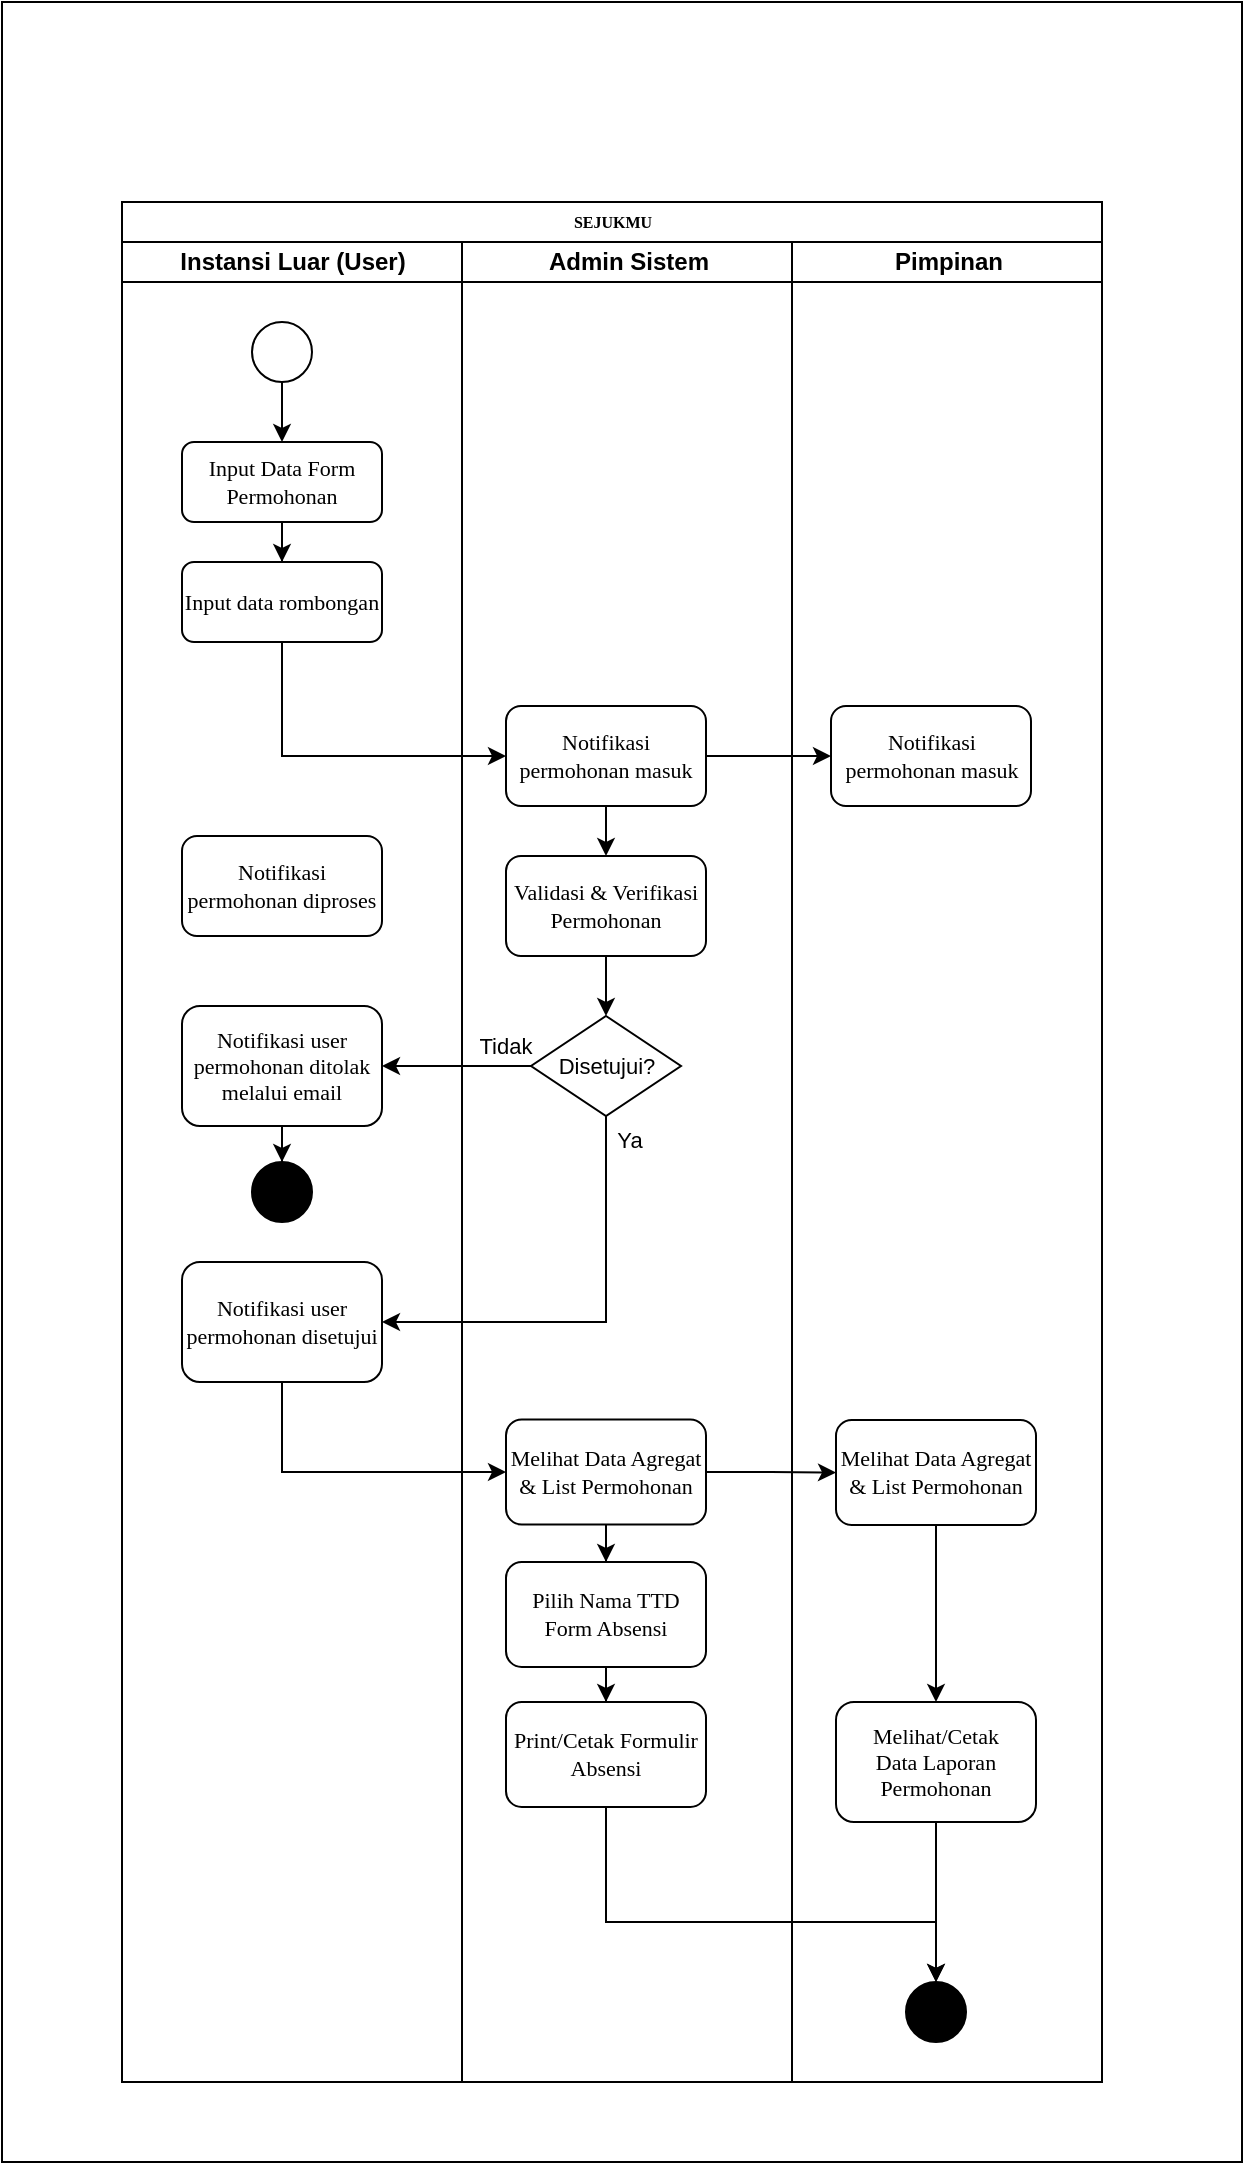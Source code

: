 <mxfile version="26.0.6">
  <diagram name="Page-1" id="74e2e168-ea6b-b213-b513-2b3c1d86103e">
    <mxGraphModel dx="1772" dy="955" grid="1" gridSize="10" guides="1" tooltips="1" connect="1" arrows="1" fold="1" page="1" pageScale="1" pageWidth="1100" pageHeight="850" background="none" math="0" shadow="0">
      <root>
        <mxCell id="0" />
        <mxCell id="1" parent="0" />
        <mxCell id="NHuW_ycCEP214MvrEZXo-8" value="" style="rounded=0;whiteSpace=wrap;html=1;fillColor=none;" parent="1" vertex="1">
          <mxGeometry x="40" y="50" width="620" height="1080" as="geometry" />
        </mxCell>
        <mxCell id="77e6c97f196da883-1" value="SEJUKMU" style="swimlane;html=1;childLayout=stackLayout;startSize=20;rounded=0;shadow=0;labelBackgroundColor=none;strokeWidth=1;fontFamily=Verdana;fontSize=8;align=center;" parent="1" vertex="1">
          <mxGeometry x="100" y="150" width="490" height="940" as="geometry" />
        </mxCell>
        <mxCell id="77e6c97f196da883-2" value="Instansi Luar (User)" style="swimlane;html=1;startSize=20;" parent="77e6c97f196da883-1" vertex="1">
          <mxGeometry y="20" width="170" height="920" as="geometry" />
        </mxCell>
        <mxCell id="NHuW_ycCEP214MvrEZXo-3" style="edgeStyle=orthogonalEdgeStyle;rounded=0;orthogonalLoop=1;jettySize=auto;html=1;" parent="77e6c97f196da883-2" source="77e6c97f196da883-8" target="NHuW_ycCEP214MvrEZXo-2" edge="1">
          <mxGeometry relative="1" as="geometry" />
        </mxCell>
        <mxCell id="77e6c97f196da883-8" value="&lt;font style=&quot;font-size: 11px;&quot;&gt;Input Data Form Permohonan&lt;/font&gt;" style="rounded=1;whiteSpace=wrap;html=1;shadow=0;labelBackgroundColor=none;strokeWidth=1;fontFamily=Verdana;fontSize=8;align=center;" parent="77e6c97f196da883-2" vertex="1">
          <mxGeometry x="30" y="100" width="100" height="40" as="geometry" />
        </mxCell>
        <mxCell id="NHuW_ycCEP214MvrEZXo-1" style="edgeStyle=orthogonalEdgeStyle;rounded=0;orthogonalLoop=1;jettySize=auto;html=1;" parent="77e6c97f196da883-2" source="CfGLCQ-AVux36dYBFbCj-1" target="77e6c97f196da883-8" edge="1">
          <mxGeometry relative="1" as="geometry" />
        </mxCell>
        <mxCell id="CfGLCQ-AVux36dYBFbCj-1" value="" style="ellipse;whiteSpace=wrap;html=1;aspect=fixed;" parent="77e6c97f196da883-2" vertex="1">
          <mxGeometry x="65" y="40" width="30" height="30" as="geometry" />
        </mxCell>
        <mxCell id="9PPKJCup4GsYLii_3ZPz-2" value="&lt;font style=&quot;font-size: 11px;&quot;&gt;Notifikasi user permohonan disetujui&lt;/font&gt;" style="rounded=1;whiteSpace=wrap;html=1;shadow=0;labelBackgroundColor=none;strokeWidth=1;fontFamily=Verdana;fontSize=8;align=center;" parent="77e6c97f196da883-2" vertex="1">
          <mxGeometry x="30" y="510" width="100" height="60" as="geometry" />
        </mxCell>
        <mxCell id="glYdVUXlVzHkLnLTy9Cp-6" style="edgeStyle=orthogonalEdgeStyle;rounded=0;orthogonalLoop=1;jettySize=auto;html=1;" parent="77e6c97f196da883-2" source="glYdVUXlVzHkLnLTy9Cp-1" target="glYdVUXlVzHkLnLTy9Cp-5" edge="1">
          <mxGeometry relative="1" as="geometry" />
        </mxCell>
        <mxCell id="glYdVUXlVzHkLnLTy9Cp-1" value="&lt;font style=&quot;font-size: 11px;&quot;&gt;Notifikasi user permohonan ditolak melalui email&lt;/font&gt;" style="rounded=1;whiteSpace=wrap;html=1;shadow=0;labelBackgroundColor=none;strokeWidth=1;fontFamily=Verdana;fontSize=8;align=center;" parent="77e6c97f196da883-2" vertex="1">
          <mxGeometry x="30" y="382" width="100" height="60" as="geometry" />
        </mxCell>
        <mxCell id="glYdVUXlVzHkLnLTy9Cp-5" value="" style="ellipse;whiteSpace=wrap;html=1;fontSize=8;fontFamily=Verdana;rounded=1;shadow=0;labelBackgroundColor=none;strokeWidth=1;direction=south;fillColor=#000000;" parent="77e6c97f196da883-2" vertex="1">
          <mxGeometry x="65" y="460" width="30" height="30" as="geometry" />
        </mxCell>
        <mxCell id="glYdVUXlVzHkLnLTy9Cp-29" value="&lt;font style=&quot;font-size: 11px;&quot;&gt;Notifikasi permohonan diproses&lt;/font&gt;" style="rounded=1;whiteSpace=wrap;html=1;shadow=0;labelBackgroundColor=none;strokeWidth=1;fontFamily=Verdana;fontSize=8;align=center;" parent="77e6c97f196da883-2" vertex="1">
          <mxGeometry x="30" y="297" width="100" height="50" as="geometry" />
        </mxCell>
        <mxCell id="NHuW_ycCEP214MvrEZXo-2" value="&lt;span style=&quot;font-size: 11px;&quot;&gt;Input data rombongan&lt;br&gt;&lt;/span&gt;" style="rounded=1;whiteSpace=wrap;html=1;shadow=0;labelBackgroundColor=none;strokeWidth=1;fontFamily=Verdana;fontSize=8;align=center;" parent="77e6c97f196da883-2" vertex="1">
          <mxGeometry x="30" y="160" width="100" height="40" as="geometry" />
        </mxCell>
        <mxCell id="9PPKJCup4GsYLii_3ZPz-3" style="edgeStyle=orthogonalEdgeStyle;rounded=0;orthogonalLoop=1;jettySize=auto;html=1;entryX=1;entryY=0.5;entryDx=0;entryDy=0;exitX=0.5;exitY=1;exitDx=0;exitDy=0;" parent="77e6c97f196da883-1" source="CfGLCQ-AVux36dYBFbCj-6" target="9PPKJCup4GsYLii_3ZPz-2" edge="1">
          <mxGeometry relative="1" as="geometry">
            <mxPoint x="242" y="500" as="sourcePoint" />
            <mxPoint x="222" y="610" as="targetPoint" />
            <Array as="points">
              <mxPoint x="242" y="560" />
            </Array>
          </mxGeometry>
        </mxCell>
        <mxCell id="CfGLCQ-AVux36dYBFbCj-8" style="edgeStyle=orthogonalEdgeStyle;rounded=0;orthogonalLoop=1;jettySize=auto;html=1;fontSize=11;entryX=1;entryY=0.5;entryDx=0;entryDy=0;" parent="77e6c97f196da883-1" source="CfGLCQ-AVux36dYBFbCj-6" target="glYdVUXlVzHkLnLTy9Cp-1" edge="1">
          <mxGeometry relative="1" as="geometry">
            <mxPoint x="132" y="430" as="targetPoint" />
          </mxGeometry>
        </mxCell>
        <mxCell id="glYdVUXlVzHkLnLTy9Cp-19" style="edgeStyle=orthogonalEdgeStyle;rounded=0;orthogonalLoop=1;jettySize=auto;html=1;entryX=0;entryY=0.5;entryDx=0;entryDy=0;" parent="77e6c97f196da883-1" source="glYdVUXlVzHkLnLTy9Cp-15" target="CfGLCQ-AVux36dYBFbCj-18" edge="1">
          <mxGeometry relative="1" as="geometry">
            <Array as="points">
              <mxPoint x="242" y="860" />
              <mxPoint x="407" y="860" />
            </Array>
          </mxGeometry>
        </mxCell>
        <mxCell id="glYdVUXlVzHkLnLTy9Cp-20" style="edgeStyle=orthogonalEdgeStyle;rounded=0;orthogonalLoop=1;jettySize=auto;html=1;" parent="77e6c97f196da883-1" source="9PPKJCup4GsYLii_3ZPz-7" target="glYdVUXlVzHkLnLTy9Cp-17" edge="1">
          <mxGeometry relative="1" as="geometry" />
        </mxCell>
        <mxCell id="glYdVUXlVzHkLnLTy9Cp-28" style="edgeStyle=orthogonalEdgeStyle;rounded=0;orthogonalLoop=1;jettySize=auto;html=1;" parent="77e6c97f196da883-1" source="glYdVUXlVzHkLnLTy9Cp-24" target="glYdVUXlVzHkLnLTy9Cp-25" edge="1">
          <mxGeometry relative="1" as="geometry" />
        </mxCell>
        <mxCell id="77e6c97f196da883-3" value="Admin Sistem" style="swimlane;html=1;startSize=20;" parent="77e6c97f196da883-1" vertex="1">
          <mxGeometry x="170" y="20" width="165" height="920" as="geometry" />
        </mxCell>
        <mxCell id="CfGLCQ-AVux36dYBFbCj-6" value="Disetujui?" style="rhombus;whiteSpace=wrap;html=1;fontSize=11;" parent="77e6c97f196da883-3" vertex="1">
          <mxGeometry x="34.5" y="387" width="75" height="50" as="geometry" />
        </mxCell>
        <mxCell id="9PPKJCup4GsYLii_3ZPz-6" value="Tidak" style="text;html=1;strokeColor=none;fillColor=none;align=center;verticalAlign=middle;whiteSpace=wrap;rounded=0;fontSize=11;" parent="77e6c97f196da883-3" vertex="1">
          <mxGeometry x="-8" y="387" width="60" height="30" as="geometry" />
        </mxCell>
        <mxCell id="glYdVUXlVzHkLnLTy9Cp-14" style="edgeStyle=orthogonalEdgeStyle;rounded=0;orthogonalLoop=1;jettySize=auto;html=1;" parent="77e6c97f196da883-3" source="9PPKJCup4GsYLii_3ZPz-7" target="glYdVUXlVzHkLnLTy9Cp-12" edge="1">
          <mxGeometry relative="1" as="geometry" />
        </mxCell>
        <mxCell id="9PPKJCup4GsYLii_3ZPz-7" value="&lt;span style=&quot;font-size: 11px;&quot;&gt;Melihat Data Agregat &amp;amp; List Permohonan&lt;br&gt;&lt;/span&gt;" style="rounded=1;whiteSpace=wrap;html=1;shadow=0;labelBackgroundColor=none;strokeWidth=1;fontFamily=Verdana;fontSize=8;align=center;" parent="77e6c97f196da883-3" vertex="1">
          <mxGeometry x="22" y="588.75" width="100" height="52.5" as="geometry" />
        </mxCell>
        <mxCell id="77e6c97f196da883-11" value="&lt;font style=&quot;font-size: 11px;&quot;&gt;Validasi &amp;amp; Verifikasi Permohonan&lt;/font&gt;" style="rounded=1;whiteSpace=wrap;html=1;shadow=0;labelBackgroundColor=none;strokeWidth=1;fontFamily=Verdana;fontSize=8;align=center;" parent="77e6c97f196da883-3" vertex="1">
          <mxGeometry x="22" y="307" width="100" height="50" as="geometry" />
        </mxCell>
        <mxCell id="CfGLCQ-AVux36dYBFbCj-7" style="edgeStyle=orthogonalEdgeStyle;rounded=0;orthogonalLoop=1;jettySize=auto;html=1;fontSize=11;" parent="77e6c97f196da883-3" source="77e6c97f196da883-11" target="CfGLCQ-AVux36dYBFbCj-6" edge="1">
          <mxGeometry relative="1" as="geometry" />
        </mxCell>
        <mxCell id="glYdVUXlVzHkLnLTy9Cp-16" style="edgeStyle=orthogonalEdgeStyle;rounded=0;orthogonalLoop=1;jettySize=auto;html=1;" parent="77e6c97f196da883-3" source="glYdVUXlVzHkLnLTy9Cp-12" target="glYdVUXlVzHkLnLTy9Cp-15" edge="1">
          <mxGeometry relative="1" as="geometry" />
        </mxCell>
        <mxCell id="glYdVUXlVzHkLnLTy9Cp-12" value="&lt;span style=&quot;font-size: 11px;&quot;&gt;Pilih Nama TTD Form Absensi&lt;br&gt;&lt;/span&gt;" style="rounded=1;whiteSpace=wrap;html=1;shadow=0;labelBackgroundColor=none;strokeWidth=1;fontFamily=Verdana;fontSize=8;align=center;" parent="77e6c97f196da883-3" vertex="1">
          <mxGeometry x="22" y="660" width="100" height="52.5" as="geometry" />
        </mxCell>
        <mxCell id="glYdVUXlVzHkLnLTy9Cp-15" value="&lt;span style=&quot;font-size: 11px;&quot;&gt;Print/Cetak Formulir Absensi&lt;br&gt;&lt;/span&gt;" style="rounded=1;whiteSpace=wrap;html=1;shadow=0;labelBackgroundColor=none;strokeWidth=1;fontFamily=Verdana;fontSize=8;align=center;" parent="77e6c97f196da883-3" vertex="1">
          <mxGeometry x="22" y="730" width="100" height="52.5" as="geometry" />
        </mxCell>
        <mxCell id="glYdVUXlVzHkLnLTy9Cp-22" value="Ya" style="text;html=1;strokeColor=none;fillColor=none;align=center;verticalAlign=middle;whiteSpace=wrap;rounded=0;fontSize=11;" parent="77e6c97f196da883-3" vertex="1">
          <mxGeometry x="54" y="434" width="60" height="30" as="geometry" />
        </mxCell>
        <mxCell id="glYdVUXlVzHkLnLTy9Cp-27" style="edgeStyle=orthogonalEdgeStyle;rounded=0;orthogonalLoop=1;jettySize=auto;html=1;" parent="77e6c97f196da883-3" source="glYdVUXlVzHkLnLTy9Cp-24" target="77e6c97f196da883-11" edge="1">
          <mxGeometry relative="1" as="geometry" />
        </mxCell>
        <mxCell id="glYdVUXlVzHkLnLTy9Cp-24" value="&lt;font style=&quot;font-size: 11px;&quot;&gt;Notifikasi permohonan masuk&lt;/font&gt;" style="rounded=1;whiteSpace=wrap;html=1;shadow=0;labelBackgroundColor=none;strokeWidth=1;fontFamily=Verdana;fontSize=8;align=center;" parent="77e6c97f196da883-3" vertex="1">
          <mxGeometry x="22" y="232" width="100" height="50" as="geometry" />
        </mxCell>
        <mxCell id="77e6c97f196da883-4" value="Pimpinan" style="swimlane;html=1;startSize=20;" parent="77e6c97f196da883-1" vertex="1">
          <mxGeometry x="335" y="20" width="155" height="920" as="geometry" />
        </mxCell>
        <mxCell id="CfGLCQ-AVux36dYBFbCj-13" value="&lt;font style=&quot;font-size: 11px;&quot;&gt;Melihat/Cetak&lt;br&gt;Data Laporan Permohonan&lt;/font&gt;" style="rounded=1;whiteSpace=wrap;html=1;shadow=0;labelBackgroundColor=none;strokeWidth=1;fontFamily=Verdana;fontSize=8;align=center;" parent="77e6c97f196da883-4" vertex="1">
          <mxGeometry x="22" y="730" width="100" height="60" as="geometry" />
        </mxCell>
        <mxCell id="CfGLCQ-AVux36dYBFbCj-19" value="" style="edgeStyle=orthogonalEdgeStyle;rounded=0;orthogonalLoop=1;jettySize=auto;html=1;fontSize=11;exitX=0.5;exitY=1;exitDx=0;exitDy=0;" parent="77e6c97f196da883-4" source="CfGLCQ-AVux36dYBFbCj-13" target="CfGLCQ-AVux36dYBFbCj-18" edge="1">
          <mxGeometry relative="1" as="geometry">
            <mxPoint x="72" y="986" as="sourcePoint" />
          </mxGeometry>
        </mxCell>
        <mxCell id="CfGLCQ-AVux36dYBFbCj-18" value="" style="ellipse;whiteSpace=wrap;html=1;fontSize=8;fontFamily=Verdana;rounded=1;shadow=0;labelBackgroundColor=none;strokeWidth=1;direction=south;fillColor=#000000;" parent="77e6c97f196da883-4" vertex="1">
          <mxGeometry x="57" y="870" width="30" height="30" as="geometry" />
        </mxCell>
        <mxCell id="glYdVUXlVzHkLnLTy9Cp-18" style="edgeStyle=orthogonalEdgeStyle;rounded=0;orthogonalLoop=1;jettySize=auto;html=1;" parent="77e6c97f196da883-4" source="glYdVUXlVzHkLnLTy9Cp-17" target="CfGLCQ-AVux36dYBFbCj-13" edge="1">
          <mxGeometry relative="1" as="geometry" />
        </mxCell>
        <mxCell id="glYdVUXlVzHkLnLTy9Cp-17" value="&lt;span style=&quot;font-size: 11px;&quot;&gt;Melihat Data Agregat &amp;amp; List Permohonan&lt;br&gt;&lt;/span&gt;" style="rounded=1;whiteSpace=wrap;html=1;shadow=0;labelBackgroundColor=none;strokeWidth=1;fontFamily=Verdana;fontSize=8;align=center;" parent="77e6c97f196da883-4" vertex="1">
          <mxGeometry x="22" y="589" width="100" height="52.5" as="geometry" />
        </mxCell>
        <mxCell id="glYdVUXlVzHkLnLTy9Cp-25" value="&lt;font style=&quot;font-size: 11px;&quot;&gt;Notifikasi&lt;br&gt;permohonan masuk&lt;/font&gt;" style="rounded=1;whiteSpace=wrap;html=1;shadow=0;labelBackgroundColor=none;strokeWidth=1;fontFamily=Verdana;fontSize=8;align=center;" parent="77e6c97f196da883-4" vertex="1">
          <mxGeometry x="19.5" y="232" width="100" height="50" as="geometry" />
        </mxCell>
        <mxCell id="NHuW_ycCEP214MvrEZXo-4" style="edgeStyle=orthogonalEdgeStyle;rounded=0;orthogonalLoop=1;jettySize=auto;html=1;entryX=0;entryY=0.5;entryDx=0;entryDy=0;" parent="77e6c97f196da883-1" source="9PPKJCup4GsYLii_3ZPz-2" target="9PPKJCup4GsYLii_3ZPz-7" edge="1">
          <mxGeometry relative="1" as="geometry">
            <Array as="points">
              <mxPoint x="80" y="635" />
            </Array>
          </mxGeometry>
        </mxCell>
        <mxCell id="NHuW_ycCEP214MvrEZXo-6" style="edgeStyle=orthogonalEdgeStyle;rounded=0;orthogonalLoop=1;jettySize=auto;html=1;entryX=0;entryY=0.5;entryDx=0;entryDy=0;" parent="77e6c97f196da883-1" source="NHuW_ycCEP214MvrEZXo-2" target="glYdVUXlVzHkLnLTy9Cp-24" edge="1">
          <mxGeometry relative="1" as="geometry">
            <Array as="points">
              <mxPoint x="80" y="277" />
            </Array>
          </mxGeometry>
        </mxCell>
      </root>
    </mxGraphModel>
  </diagram>
</mxfile>

